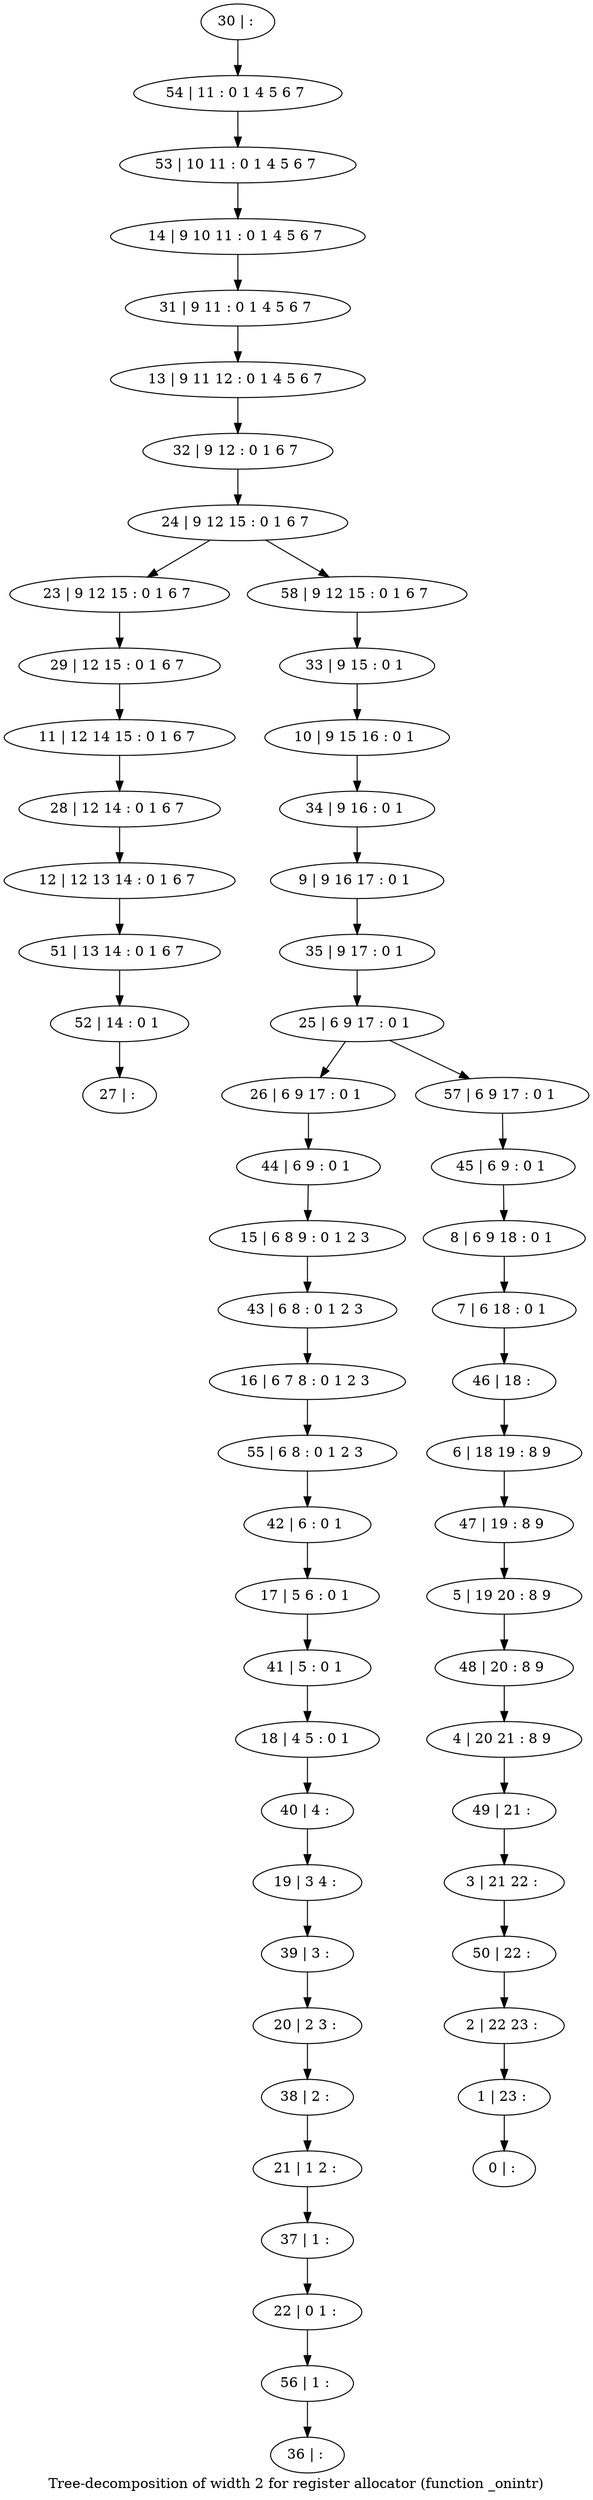 digraph G {
graph [label="Tree-decomposition of width 2 for register allocator (function _onintr)"]
0[label="0 | : "];
1[label="1 | 23 : "];
2[label="2 | 22 23 : "];
3[label="3 | 21 22 : "];
4[label="4 | 20 21 : 8 9 "];
5[label="5 | 19 20 : 8 9 "];
6[label="6 | 18 19 : 8 9 "];
7[label="7 | 6 18 : 0 1 "];
8[label="8 | 6 9 18 : 0 1 "];
9[label="9 | 9 16 17 : 0 1 "];
10[label="10 | 9 15 16 : 0 1 "];
11[label="11 | 12 14 15 : 0 1 6 7 "];
12[label="12 | 12 13 14 : 0 1 6 7 "];
13[label="13 | 9 11 12 : 0 1 4 5 6 7 "];
14[label="14 | 9 10 11 : 0 1 4 5 6 7 "];
15[label="15 | 6 8 9 : 0 1 2 3 "];
16[label="16 | 6 7 8 : 0 1 2 3 "];
17[label="17 | 5 6 : 0 1 "];
18[label="18 | 4 5 : 0 1 "];
19[label="19 | 3 4 : "];
20[label="20 | 2 3 : "];
21[label="21 | 1 2 : "];
22[label="22 | 0 1 : "];
23[label="23 | 9 12 15 : 0 1 6 7 "];
24[label="24 | 9 12 15 : 0 1 6 7 "];
25[label="25 | 6 9 17 : 0 1 "];
26[label="26 | 6 9 17 : 0 1 "];
27[label="27 | : "];
28[label="28 | 12 14 : 0 1 6 7 "];
29[label="29 | 12 15 : 0 1 6 7 "];
30[label="30 | : "];
31[label="31 | 9 11 : 0 1 4 5 6 7 "];
32[label="32 | 9 12 : 0 1 6 7 "];
33[label="33 | 9 15 : 0 1 "];
34[label="34 | 9 16 : 0 1 "];
35[label="35 | 9 17 : 0 1 "];
36[label="36 | : "];
37[label="37 | 1 : "];
38[label="38 | 2 : "];
39[label="39 | 3 : "];
40[label="40 | 4 : "];
41[label="41 | 5 : 0 1 "];
42[label="42 | 6 : 0 1 "];
43[label="43 | 6 8 : 0 1 2 3 "];
44[label="44 | 6 9 : 0 1 "];
45[label="45 | 6 9 : 0 1 "];
46[label="46 | 18 : "];
47[label="47 | 19 : 8 9 "];
48[label="48 | 20 : 8 9 "];
49[label="49 | 21 : "];
50[label="50 | 22 : "];
51[label="51 | 13 14 : 0 1 6 7 "];
52[label="52 | 14 : 0 1 "];
53[label="53 | 10 11 : 0 1 4 5 6 7 "];
54[label="54 | 11 : 0 1 4 5 6 7 "];
55[label="55 | 6 8 : 0 1 2 3 "];
56[label="56 | 1 : "];
57[label="57 | 6 9 17 : 0 1 "];
58[label="58 | 9 12 15 : 0 1 6 7 "];
28->12 ;
11->28 ;
29->11 ;
23->29 ;
37->22 ;
21->37 ;
38->21 ;
20->38 ;
39->20 ;
19->39 ;
40->19 ;
18->40 ;
41->18 ;
17->41 ;
42->17 ;
43->16 ;
15->43 ;
44->15 ;
26->44 ;
12->51 ;
52->27 ;
51->52 ;
55->42 ;
16->55 ;
56->36 ;
22->56 ;
30->54 ;
54->53 ;
53->14 ;
14->31 ;
31->13 ;
13->32 ;
32->24 ;
33->10 ;
10->34 ;
34->9 ;
9->35 ;
35->25 ;
45->8 ;
8->7 ;
7->46 ;
46->6 ;
6->47 ;
47->5 ;
5->48 ;
48->4 ;
4->49 ;
49->3 ;
3->50 ;
50->2 ;
2->1 ;
1->0 ;
57->45 ;
58->33 ;
25->26 ;
25->57 ;
24->23 ;
24->58 ;
}
